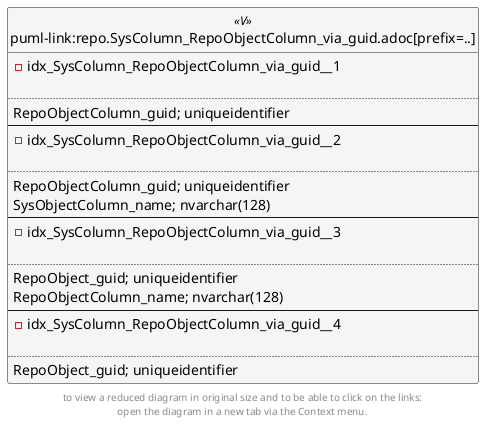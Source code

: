 @startuml
left to right direction
'top to bottom direction
hide circle
'avoide "." issues:
set namespaceSeparator none


skinparam class {
  BackgroundColor White
  BackgroundColor<<FN>> Yellow
  BackgroundColor<<FS>> Yellow
  BackgroundColor<<FT>> LightGray
  BackgroundColor<<IF>> Yellow
  BackgroundColor<<IS>> Yellow
  BackgroundColor<<P>> Aqua
  BackgroundColor<<PC>> Aqua
  BackgroundColor<<SN>> Yellow
  BackgroundColor<<SO>> SlateBlue
  BackgroundColor<<TF>> LightGray
  BackgroundColor<<TR>> Tomato
  BackgroundColor<<U>> White
  BackgroundColor<<V>> WhiteSmoke
  BackgroundColor<<X>> Aqua
}


entity "puml-link:repo.SysColumn_RepoObjectColumn_via_guid.adoc[prefix=..]" as repo.SysColumn_RepoObjectColumn_via_guid << V >> {
- idx_SysColumn_RepoObjectColumn_via_guid__1

..
RepoObjectColumn_guid; uniqueidentifier
--
- idx_SysColumn_RepoObjectColumn_via_guid__2

..
RepoObjectColumn_guid; uniqueidentifier
SysObjectColumn_name; nvarchar(128)
--
- idx_SysColumn_RepoObjectColumn_via_guid__3

..
RepoObject_guid; uniqueidentifier
RepoObjectColumn_name; nvarchar(128)
--
- idx_SysColumn_RepoObjectColumn_via_guid__4

..
RepoObject_guid; uniqueidentifier
}


footer
to view a reduced diagram in original size and to be able to click on the links:
open the diagram in a new tab via the Context menu.
end footer

@enduml

